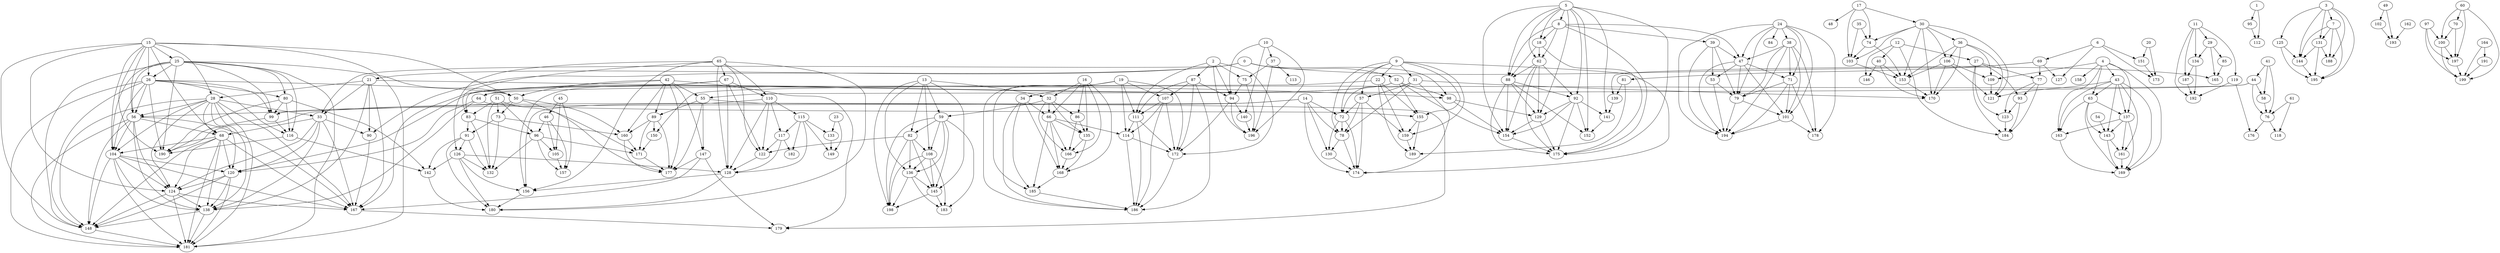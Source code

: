 digraph Geografico_nodes_200_distanciaMax_1 {
0;
1;
2;
3;
4;
5;
6;
7;
8;
9;
10;
11;
12;
13;
14;
15;
16;
17;
18;
19;
20;
21;
22;
23;
24;
25;
26;
27;
28;
29;
30;
31;
32;
33;
34;
35;
36;
37;
38;
39;
40;
41;
42;
43;
44;
45;
46;
47;
48;
49;
50;
51;
52;
53;
54;
55;
56;
57;
58;
59;
60;
61;
62;
63;
64;
65;
66;
67;
68;
69;
70;
71;
72;
73;
74;
75;
76;
77;
78;
79;
80;
81;
82;
83;
84;
85;
86;
87;
88;
89;
90;
91;
92;
93;
94;
95;
96;
97;
98;
99;
100;
101;
102;
103;
104;
105;
106;
107;
108;
109;
110;
111;
112;
113;
114;
115;
116;
117;
118;
119;
120;
121;
122;
123;
124;
125;
126;
127;
128;
129;
130;
131;
132;
133;
134;
135;
136;
137;
138;
139;
140;
141;
142;
143;
144;
145;
146;
147;
148;
149;
150;
151;
152;
153;
154;
155;
156;
157;
158;
159;
160;
161;
162;
163;
164;
165;
166;
167;
168;
169;
170;
171;
172;
173;
174;
175;
176;
177;
178;
179;
180;
181;
182;
183;
184;
185;
186;
187;
188;
189;
190;
191;
192;
193;
194;
195;
196;
197;
198;
199;
0 -> 21;
0 -> 33;
0 -> 52;
0 -> 90;
0 -> 98;
0 -> 165;
1 -> 95;
1 -> 112;
2 -> 75;
2 -> 87;
2 -> 94;
2 -> 111;
2 -> 172;
2 -> 196;
3 -> 7;
3 -> 125;
3 -> 131;
3 -> 144;
3 -> 188;
3 -> 195;
4 -> 43;
4 -> 63;
4 -> 109;
4 -> 137;
4 -> 158;
4 -> 163;
4 -> 169;
5 -> 8;
5 -> 18;
5 -> 62;
5 -> 88;
5 -> 92;
5 -> 129;
5 -> 141;
5 -> 152;
5 -> 154;
5 -> 175;
6 -> 69;
6 -> 127;
6 -> 151;
6 -> 173;
7 -> 131;
7 -> 144;
7 -> 188;
7 -> 195;
8 -> 18;
8 -> 39;
8 -> 47;
8 -> 62;
8 -> 88;
8 -> 175;
9 -> 22;
9 -> 31;
9 -> 57;
9 -> 72;
9 -> 78;
9 -> 155;
9 -> 159;
9 -> 174;
10 -> 37;
10 -> 94;
10 -> 140;
10 -> 196;
11 -> 29;
11 -> 119;
11 -> 134;
11 -> 187;
11 -> 192;
12 -> 27;
12 -> 40;
12 -> 146;
12 -> 184;
13 -> 32;
13 -> 59;
13 -> 82;
13 -> 108;
13 -> 136;
13 -> 145;
13 -> 198;
14 -> 72;
14 -> 78;
14 -> 99;
14 -> 130;
14 -> 174;
14 -> 190;
15 -> 25;
15 -> 26;
15 -> 28;
15 -> 50;
15 -> 56;
15 -> 68;
15 -> 104;
15 -> 124;
15 -> 148;
15 -> 181;
15 -> 190;
16 -> 32;
16 -> 66;
16 -> 86;
16 -> 135;
16 -> 166;
16 -> 168;
17 -> 30;
17 -> 48;
17 -> 74;
17 -> 103;
18 -> 62;
18 -> 88;
18 -> 175;
19 -> 34;
19 -> 107;
19 -> 111;
19 -> 114;
19 -> 172;
19 -> 185;
19 -> 186;
20 -> 151;
20 -> 173;
21 -> 28;
21 -> 33;
21 -> 90;
21 -> 98;
21 -> 138;
21 -> 167;
22 -> 64;
22 -> 155;
22 -> 159;
22 -> 189;
23 -> 133;
23 -> 149;
24 -> 38;
24 -> 47;
24 -> 71;
24 -> 79;
24 -> 84;
24 -> 101;
24 -> 178;
24 -> 194;
25 -> 26;
25 -> 50;
25 -> 56;
25 -> 80;
25 -> 99;
25 -> 104;
25 -> 116;
25 -> 148;
25 -> 181;
25 -> 190;
26 -> 50;
26 -> 56;
26 -> 80;
26 -> 99;
26 -> 104;
26 -> 116;
26 -> 148;
26 -> 181;
26 -> 190;
27 -> 77;
27 -> 93;
27 -> 123;
27 -> 184;
28 -> 33;
28 -> 56;
28 -> 68;
28 -> 104;
28 -> 120;
28 -> 124;
28 -> 138;
28 -> 148;
28 -> 167;
28 -> 181;
29 -> 85;
29 -> 134;
29 -> 165;
30 -> 36;
30 -> 74;
30 -> 103;
30 -> 106;
30 -> 121;
30 -> 153;
30 -> 170;
31 -> 57;
31 -> 72;
31 -> 78;
31 -> 170;
31 -> 174;
32 -> 59;
32 -> 66;
32 -> 86;
32 -> 135;
32 -> 166;
33 -> 68;
33 -> 90;
33 -> 120;
33 -> 124;
33 -> 138;
33 -> 167;
34 -> 66;
34 -> 168;
34 -> 185;
34 -> 186;
35 -> 74;
35 -> 103;
36 -> 106;
36 -> 109;
36 -> 121;
36 -> 153;
36 -> 170;
37 -> 75;
37 -> 113;
37 -> 196;
38 -> 47;
38 -> 71;
38 -> 79;
38 -> 101;
38 -> 178;
38 -> 194;
39 -> 47;
39 -> 53;
39 -> 79;
39 -> 194;
40 -> 146;
40 -> 153;
40 -> 170;
41 -> 44;
41 -> 58;
41 -> 76;
42 -> 50;
42 -> 55;
42 -> 89;
42 -> 147;
42 -> 160;
42 -> 167;
42 -> 177;
42 -> 179;
43 -> 63;
43 -> 121;
43 -> 137;
43 -> 143;
43 -> 161;
43 -> 163;
43 -> 169;
44 -> 55;
44 -> 58;
44 -> 76;
44 -> 150;
45 -> 46;
45 -> 105;
45 -> 157;
46 -> 96;
46 -> 105;
46 -> 157;
47 -> 53;
47 -> 71;
47 -> 79;
47 -> 101;
47 -> 194;
49 -> 102;
49 -> 193;
50 -> 56;
50 -> 73;
50 -> 160;
50 -> 177;
51 -> 73;
51 -> 83;
51 -> 96;
51 -> 132;
51 -> 171;
52 -> 64;
52 -> 98;
52 -> 120;
52 -> 154;
52 -> 155;
53 -> 79;
53 -> 194;
54 -> 143;
55 -> 89;
55 -> 147;
55 -> 177;
55 -> 179;
56 -> 68;
56 -> 104;
56 -> 124;
56 -> 138;
56 -> 148;
56 -> 167;
56 -> 181;
57 -> 72;
57 -> 78;
57 -> 159;
57 -> 174;
58 -> 76;
59 -> 82;
59 -> 108;
59 -> 136;
59 -> 145;
59 -> 183;
59 -> 198;
60 -> 70;
60 -> 100;
60 -> 197;
60 -> 199;
61 -> 76;
61 -> 118;
62 -> 88;
62 -> 92;
62 -> 129;
62 -> 154;
62 -> 175;
63 -> 137;
63 -> 143;
63 -> 163;
63 -> 169;
64 -> 120;
64 -> 138;
64 -> 155;
65 -> 67;
65 -> 83;
65 -> 110;
65 -> 122;
65 -> 126;
65 -> 128;
65 -> 156;
65 -> 180;
66 -> 114;
66 -> 135;
66 -> 166;
66 -> 168;
66 -> 185;
67 -> 83;
67 -> 110;
67 -> 122;
67 -> 128;
67 -> 156;
68 -> 104;
68 -> 120;
68 -> 124;
68 -> 138;
68 -> 148;
68 -> 167;
68 -> 181;
69 -> 77;
69 -> 81;
69 -> 127;
69 -> 139;
70 -> 100;
70 -> 197;
71 -> 79;
71 -> 101;
71 -> 178;
71 -> 194;
72 -> 78;
72 -> 130;
72 -> 174;
73 -> 91;
73 -> 132;
73 -> 160;
74 -> 103;
74 -> 153;
75 -> 94;
75 -> 196;
76 -> 118;
76 -> 176;
77 -> 93;
77 -> 123;
77 -> 184;
78 -> 130;
78 -> 174;
79 -> 101;
79 -> 194;
80 -> 99;
80 -> 116;
80 -> 142;
80 -> 190;
81 -> 139;
81 -> 189;
82 -> 108;
82 -> 122;
82 -> 136;
82 -> 145;
82 -> 198;
83 -> 91;
83 -> 96;
83 -> 132;
85 -> 165;
86 -> 135;
86 -> 166;
87 -> 94;
87 -> 107;
87 -> 111;
87 -> 172;
87 -> 186;
88 -> 92;
88 -> 129;
88 -> 152;
88 -> 154;
88 -> 175;
89 -> 150;
89 -> 160;
89 -> 171;
89 -> 177;
90 -> 167;
91 -> 126;
91 -> 132;
91 -> 142;
91 -> 180;
92 -> 129;
92 -> 141;
92 -> 152;
92 -> 154;
92 -> 175;
93 -> 123;
93 -> 184;
94 -> 140;
94 -> 172;
94 -> 196;
95 -> 112;
96 -> 105;
96 -> 132;
96 -> 157;
96 -> 171;
97 -> 100;
97 -> 197;
97 -> 199;
98 -> 129;
98 -> 154;
99 -> 116;
99 -> 190;
100 -> 197;
100 -> 199;
101 -> 178;
101 -> 194;
102 -> 193;
103 -> 153;
104 -> 120;
104 -> 124;
104 -> 138;
104 -> 148;
104 -> 167;
104 -> 181;
105 -> 157;
106 -> 109;
106 -> 121;
106 -> 153;
106 -> 170;
107 -> 111;
107 -> 114;
107 -> 172;
107 -> 186;
108 -> 136;
108 -> 145;
108 -> 183;
108 -> 198;
109 -> 121;
110 -> 115;
110 -> 117;
110 -> 122;
110 -> 128;
110 -> 156;
111 -> 114;
111 -> 172;
111 -> 186;
114 -> 172;
114 -> 186;
115 -> 117;
115 -> 128;
115 -> 133;
115 -> 149;
115 -> 182;
116 -> 142;
116 -> 190;
117 -> 122;
117 -> 128;
117 -> 182;
119 -> 176;
119 -> 192;
120 -> 124;
120 -> 138;
120 -> 148;
120 -> 181;
122 -> 128;
123 -> 184;
124 -> 138;
124 -> 148;
124 -> 167;
124 -> 181;
125 -> 144;
125 -> 195;
126 -> 128;
126 -> 132;
126 -> 142;
126 -> 156;
126 -> 180;
128 -> 156;
128 -> 180;
129 -> 154;
129 -> 175;
130 -> 174;
131 -> 144;
131 -> 188;
131 -> 195;
133 -> 149;
134 -> 187;
134 -> 192;
135 -> 166;
135 -> 168;
136 -> 145;
136 -> 183;
136 -> 198;
137 -> 143;
137 -> 161;
137 -> 163;
137 -> 169;
138 -> 148;
138 -> 181;
139 -> 141;
140 -> 196;
141 -> 152;
142 -> 180;
143 -> 161;
143 -> 169;
144 -> 195;
145 -> 183;
145 -> 198;
147 -> 167;
147 -> 177;
147 -> 179;
148 -> 181;
150 -> 171;
151 -> 173;
153 -> 170;
154 -> 175;
155 -> 159;
155 -> 189;
156 -> 180;
159 -> 189;
160 -> 171;
160 -> 177;
161 -> 169;
162 -> 193;
163 -> 169;
164 -> 191;
164 -> 199;
166 -> 168;
167 -> 179;
168 -> 185;
171 -> 177;
172 -> 186;
185 -> 186;
187 -> 192;
191 -> 199;
197 -> 199;
}